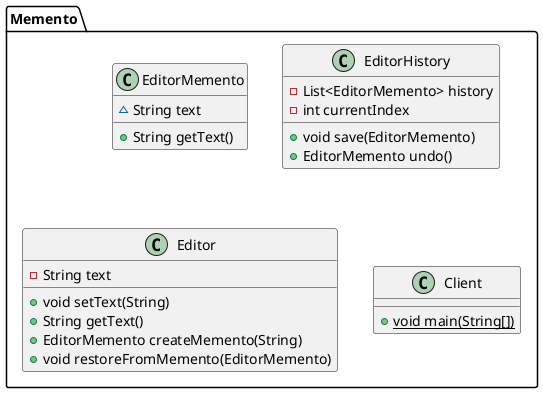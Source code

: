 @startuml
class Memento.EditorMemento {
~ String text
+ String getText()
}


class Memento.EditorHistory {
- List<EditorMemento> history
- int currentIndex
+ void save(EditorMemento)
+ EditorMemento undo()
}


class Memento.Editor {
- String text
+ void setText(String)
+ String getText()
+ EditorMemento createMemento(String)
+ void restoreFromMemento(EditorMemento)
}


class Memento.Client {
+ {static} void main(String[])
}

@enduml